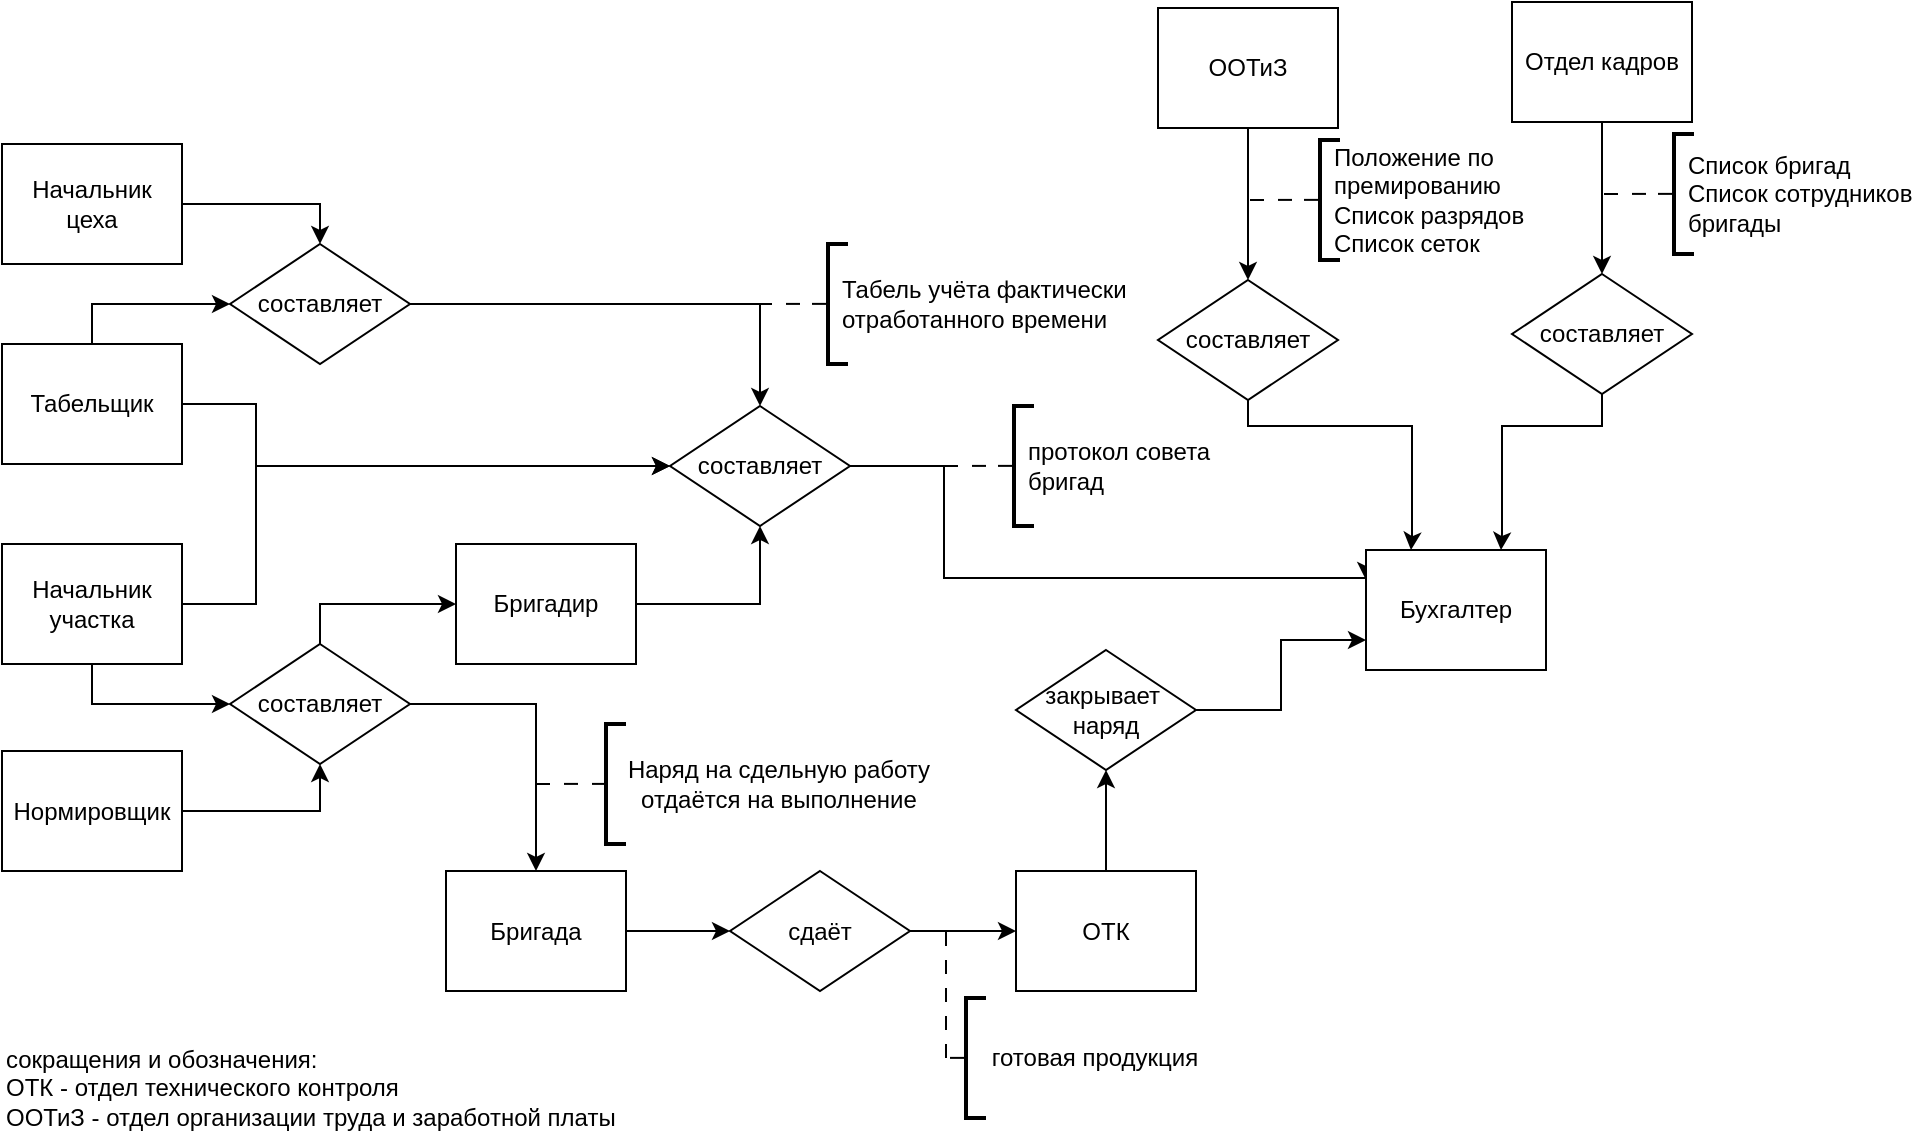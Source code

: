 <mxfile version="21.1.9">
  <diagram name="Страница 1" id="g7hItGuCO9n9A_HVerBK">
    <mxGraphModel dx="2322" dy="1328" grid="1" gridSize="1" guides="1" tooltips="1" connect="1" arrows="1" fold="1" page="1" pageScale="1" pageWidth="1169" pageHeight="827" math="0" shadow="0">
      <root>
        <mxCell id="0" />
        <mxCell id="1" parent="0" />
        <mxCell id="ix1GQp_pvSneYi3U-9aM-10" style="edgeStyle=orthogonalEdgeStyle;rounded=0;orthogonalLoop=1;jettySize=auto;html=1;exitX=1;exitY=0.5;exitDx=0;exitDy=0;entryX=0.5;entryY=0;entryDx=0;entryDy=0;" parent="1" source="ix1GQp_pvSneYi3U-9aM-1" target="ix1GQp_pvSneYi3U-9aM-5" edge="1">
          <mxGeometry relative="1" as="geometry" />
        </mxCell>
        <mxCell id="ix1GQp_pvSneYi3U-9aM-1" value="Начальник &lt;br&gt;цеха" style="rounded=0;whiteSpace=wrap;html=1;" parent="1" vertex="1">
          <mxGeometry x="120" y="80" width="90" height="60" as="geometry" />
        </mxCell>
        <mxCell id="ix1GQp_pvSneYi3U-9aM-9" style="edgeStyle=orthogonalEdgeStyle;rounded=0;orthogonalLoop=1;jettySize=auto;html=1;exitX=0.5;exitY=0;exitDx=0;exitDy=0;entryX=0;entryY=0.5;entryDx=0;entryDy=0;" parent="1" source="ix1GQp_pvSneYi3U-9aM-2" target="ix1GQp_pvSneYi3U-9aM-5" edge="1">
          <mxGeometry relative="1" as="geometry" />
        </mxCell>
        <mxCell id="xffSmgXF6JpHPg7I-Bpe-1" style="edgeStyle=orthogonalEdgeStyle;rounded=0;orthogonalLoop=1;jettySize=auto;html=1;entryX=0;entryY=0.5;entryDx=0;entryDy=0;" edge="1" parent="1" source="ix1GQp_pvSneYi3U-9aM-2" target="ix1GQp_pvSneYi3U-9aM-6">
          <mxGeometry relative="1" as="geometry">
            <Array as="points">
              <mxPoint x="247" y="210" />
              <mxPoint x="247" y="241" />
            </Array>
          </mxGeometry>
        </mxCell>
        <mxCell id="ix1GQp_pvSneYi3U-9aM-2" value="Табельщик" style="rounded=0;whiteSpace=wrap;html=1;" parent="1" vertex="1">
          <mxGeometry x="120" y="180" width="90" height="60" as="geometry" />
        </mxCell>
        <mxCell id="ix1GQp_pvSneYi3U-9aM-17" style="edgeStyle=orthogonalEdgeStyle;rounded=0;orthogonalLoop=1;jettySize=auto;html=1;exitX=0.5;exitY=1;exitDx=0;exitDy=0;entryX=0;entryY=0.5;entryDx=0;entryDy=0;" parent="1" source="ix1GQp_pvSneYi3U-9aM-3" target="ix1GQp_pvSneYi3U-9aM-7" edge="1">
          <mxGeometry relative="1" as="geometry" />
        </mxCell>
        <mxCell id="xffSmgXF6JpHPg7I-Bpe-2" style="edgeStyle=orthogonalEdgeStyle;rounded=0;orthogonalLoop=1;jettySize=auto;html=1;entryX=0;entryY=0.5;entryDx=0;entryDy=0;" edge="1" parent="1" source="ix1GQp_pvSneYi3U-9aM-3" target="ix1GQp_pvSneYi3U-9aM-6">
          <mxGeometry relative="1" as="geometry">
            <Array as="points">
              <mxPoint x="247" y="310" />
              <mxPoint x="247" y="241" />
            </Array>
          </mxGeometry>
        </mxCell>
        <mxCell id="ix1GQp_pvSneYi3U-9aM-3" value="Начальник &lt;br&gt;участка" style="rounded=0;whiteSpace=wrap;html=1;" parent="1" vertex="1">
          <mxGeometry x="120" y="280" width="90" height="60" as="geometry" />
        </mxCell>
        <mxCell id="ix1GQp_pvSneYi3U-9aM-18" style="edgeStyle=orthogonalEdgeStyle;rounded=0;orthogonalLoop=1;jettySize=auto;html=1;exitX=1;exitY=0.5;exitDx=0;exitDy=0;entryX=0.5;entryY=1;entryDx=0;entryDy=0;" parent="1" source="ix1GQp_pvSneYi3U-9aM-4" target="ix1GQp_pvSneYi3U-9aM-7" edge="1">
          <mxGeometry relative="1" as="geometry" />
        </mxCell>
        <mxCell id="ix1GQp_pvSneYi3U-9aM-4" value="Нормировщик" style="rounded=0;whiteSpace=wrap;html=1;" parent="1" vertex="1">
          <mxGeometry x="120" y="383.5" width="90" height="60" as="geometry" />
        </mxCell>
        <mxCell id="ix1GQp_pvSneYi3U-9aM-13" style="edgeStyle=orthogonalEdgeStyle;rounded=0;orthogonalLoop=1;jettySize=auto;html=1;exitX=1;exitY=0.5;exitDx=0;exitDy=0;entryX=0.5;entryY=0;entryDx=0;entryDy=0;" parent="1" source="ix1GQp_pvSneYi3U-9aM-5" target="ix1GQp_pvSneYi3U-9aM-6" edge="1">
          <mxGeometry relative="1" as="geometry" />
        </mxCell>
        <mxCell id="ix1GQp_pvSneYi3U-9aM-5" value="составляет" style="rhombus;whiteSpace=wrap;html=1;" parent="1" vertex="1">
          <mxGeometry x="234" y="130" width="90" height="60" as="geometry" />
        </mxCell>
        <mxCell id="xffSmgXF6JpHPg7I-Bpe-3" style="edgeStyle=orthogonalEdgeStyle;rounded=0;orthogonalLoop=1;jettySize=auto;html=1;entryX=0;entryY=0.25;entryDx=0;entryDy=0;" edge="1" parent="1" source="ix1GQp_pvSneYi3U-9aM-6" target="jKgqS1nS0cL-szDSyo07-19">
          <mxGeometry relative="1" as="geometry">
            <Array as="points">
              <mxPoint x="591" y="241" />
              <mxPoint x="591" y="297" />
            </Array>
          </mxGeometry>
        </mxCell>
        <mxCell id="ix1GQp_pvSneYi3U-9aM-6" value="составляет" style="rhombus;whiteSpace=wrap;html=1;" parent="1" vertex="1">
          <mxGeometry x="454" y="211" width="90" height="60" as="geometry" />
        </mxCell>
        <mxCell id="ix1GQp_pvSneYi3U-9aM-16" style="edgeStyle=orthogonalEdgeStyle;rounded=0;orthogonalLoop=1;jettySize=auto;html=1;exitX=0.5;exitY=0;exitDx=0;exitDy=0;entryX=0;entryY=0.5;entryDx=0;entryDy=0;" parent="1" source="ix1GQp_pvSneYi3U-9aM-7" target="ix1GQp_pvSneYi3U-9aM-14" edge="1">
          <mxGeometry relative="1" as="geometry" />
        </mxCell>
        <mxCell id="ix1GQp_pvSneYi3U-9aM-20" style="edgeStyle=orthogonalEdgeStyle;rounded=0;orthogonalLoop=1;jettySize=auto;html=1;exitX=1;exitY=0.5;exitDx=0;exitDy=0;entryX=0.5;entryY=0;entryDx=0;entryDy=0;" parent="1" source="ix1GQp_pvSneYi3U-9aM-7" target="ix1GQp_pvSneYi3U-9aM-19" edge="1">
          <mxGeometry relative="1" as="geometry" />
        </mxCell>
        <mxCell id="ix1GQp_pvSneYi3U-9aM-7" value="составляет" style="rhombus;whiteSpace=wrap;html=1;" parent="1" vertex="1">
          <mxGeometry x="234" y="330" width="90" height="60" as="geometry" />
        </mxCell>
        <mxCell id="ix1GQp_pvSneYi3U-9aM-15" style="edgeStyle=orthogonalEdgeStyle;rounded=0;orthogonalLoop=1;jettySize=auto;html=1;exitX=1;exitY=0.5;exitDx=0;exitDy=0;entryX=0.5;entryY=1;entryDx=0;entryDy=0;" parent="1" source="ix1GQp_pvSneYi3U-9aM-14" target="ix1GQp_pvSneYi3U-9aM-6" edge="1">
          <mxGeometry relative="1" as="geometry" />
        </mxCell>
        <mxCell id="ix1GQp_pvSneYi3U-9aM-14" value="Бригадир" style="rounded=0;whiteSpace=wrap;html=1;" parent="1" vertex="1">
          <mxGeometry x="347" y="280" width="90" height="60" as="geometry" />
        </mxCell>
        <mxCell id="jKgqS1nS0cL-szDSyo07-3" style="edgeStyle=orthogonalEdgeStyle;rounded=0;orthogonalLoop=1;jettySize=auto;html=1;exitX=1;exitY=0.5;exitDx=0;exitDy=0;entryX=0;entryY=0.5;entryDx=0;entryDy=0;" parent="1" source="ix1GQp_pvSneYi3U-9aM-19" target="jKgqS1nS0cL-szDSyo07-2" edge="1">
          <mxGeometry relative="1" as="geometry" />
        </mxCell>
        <mxCell id="ix1GQp_pvSneYi3U-9aM-19" value="Бригада" style="rounded=0;whiteSpace=wrap;html=1;" parent="1" vertex="1">
          <mxGeometry x="342" y="443.5" width="90" height="60" as="geometry" />
        </mxCell>
        <mxCell id="ix1GQp_pvSneYi3U-9aM-22" value="" style="strokeWidth=2;html=1;shape=mxgraph.flowchart.annotation_1;align=left;pointerEvents=1;" parent="1" vertex="1">
          <mxGeometry x="422" y="370" width="10" height="60" as="geometry" />
        </mxCell>
        <mxCell id="ix1GQp_pvSneYi3U-9aM-23" value="" style="endArrow=none;html=1;rounded=0;" parent="1" edge="1">
          <mxGeometry width="50" height="50" relative="1" as="geometry">
            <mxPoint x="392" y="400" as="sourcePoint" />
            <mxPoint x="394" y="400" as="targetPoint" />
            <Array as="points">
              <mxPoint x="387" y="400" />
            </Array>
          </mxGeometry>
        </mxCell>
        <mxCell id="ix1GQp_pvSneYi3U-9aM-25" value="" style="endArrow=none;html=1;rounded=0;" parent="1" edge="1">
          <mxGeometry width="50" height="50" relative="1" as="geometry">
            <mxPoint x="401" y="399.95" as="sourcePoint" />
            <mxPoint x="408" y="399.95" as="targetPoint" />
          </mxGeometry>
        </mxCell>
        <mxCell id="ix1GQp_pvSneYi3U-9aM-26" value="" style="endArrow=none;html=1;rounded=0;" parent="1" edge="1">
          <mxGeometry width="50" height="50" relative="1" as="geometry">
            <mxPoint x="415" y="399.95" as="sourcePoint" />
            <mxPoint x="422" y="399.95" as="targetPoint" />
          </mxGeometry>
        </mxCell>
        <mxCell id="jKgqS1nS0cL-szDSyo07-1" value="Наряд на сдельную работу&lt;br&gt;отдаётся на выполнение" style="text;html=1;strokeColor=none;fillColor=none;align=center;verticalAlign=middle;whiteSpace=wrap;rounded=0;" parent="1" vertex="1">
          <mxGeometry x="414" y="385" width="189" height="30" as="geometry" />
        </mxCell>
        <mxCell id="jKgqS1nS0cL-szDSyo07-5" style="edgeStyle=orthogonalEdgeStyle;rounded=0;orthogonalLoop=1;jettySize=auto;html=1;exitX=1;exitY=0.5;exitDx=0;exitDy=0;entryX=0;entryY=0.5;entryDx=0;entryDy=0;" parent="1" source="jKgqS1nS0cL-szDSyo07-2" target="jKgqS1nS0cL-szDSyo07-4" edge="1">
          <mxGeometry relative="1" as="geometry" />
        </mxCell>
        <mxCell id="jKgqS1nS0cL-szDSyo07-2" value="сдаёт" style="rhombus;whiteSpace=wrap;html=1;" parent="1" vertex="1">
          <mxGeometry x="484" y="443.5" width="90" height="60" as="geometry" />
        </mxCell>
        <mxCell id="jKgqS1nS0cL-szDSyo07-18" style="edgeStyle=orthogonalEdgeStyle;rounded=0;orthogonalLoop=1;jettySize=auto;html=1;exitX=0.5;exitY=0;exitDx=0;exitDy=0;entryX=0.5;entryY=1;entryDx=0;entryDy=0;" parent="1" source="jKgqS1nS0cL-szDSyo07-4" target="jKgqS1nS0cL-szDSyo07-17" edge="1">
          <mxGeometry relative="1" as="geometry" />
        </mxCell>
        <mxCell id="jKgqS1nS0cL-szDSyo07-4" value="ОТК" style="rounded=0;whiteSpace=wrap;html=1;" parent="1" vertex="1">
          <mxGeometry x="627" y="443.5" width="90" height="60" as="geometry" />
        </mxCell>
        <mxCell id="jKgqS1nS0cL-szDSyo07-6" value="" style="strokeWidth=2;html=1;shape=mxgraph.flowchart.annotation_1;align=left;pointerEvents=1;" parent="1" vertex="1">
          <mxGeometry x="602" y="507" width="10" height="60" as="geometry" />
        </mxCell>
        <mxCell id="jKgqS1nS0cL-szDSyo07-7" value="готовая продукция" style="text;html=1;strokeColor=none;fillColor=none;align=center;verticalAlign=middle;whiteSpace=wrap;rounded=0;" parent="1" vertex="1">
          <mxGeometry x="594" y="522" width="145" height="30" as="geometry" />
        </mxCell>
        <mxCell id="jKgqS1nS0cL-szDSyo07-9" value="" style="endArrow=none;html=1;rounded=0;" parent="1" edge="1">
          <mxGeometry width="50" height="50" relative="1" as="geometry">
            <mxPoint x="594" y="536.94" as="sourcePoint" />
            <mxPoint x="601" y="536.94" as="targetPoint" />
          </mxGeometry>
        </mxCell>
        <mxCell id="jKgqS1nS0cL-szDSyo07-10" value="" style="endArrow=none;html=1;rounded=0;" parent="1" edge="1">
          <mxGeometry width="50" height="50" relative="1" as="geometry">
            <mxPoint x="592" y="530" as="sourcePoint" />
            <mxPoint x="592" y="536.942" as="targetPoint" />
          </mxGeometry>
        </mxCell>
        <mxCell id="jKgqS1nS0cL-szDSyo07-12" value="" style="endArrow=none;html=1;rounded=0;" parent="1" edge="1">
          <mxGeometry width="50" height="50" relative="1" as="geometry">
            <mxPoint x="592" y="516" as="sourcePoint" />
            <mxPoint x="592" y="522.942" as="targetPoint" />
          </mxGeometry>
        </mxCell>
        <mxCell id="jKgqS1nS0cL-szDSyo07-13" value="" style="endArrow=none;html=1;rounded=0;" parent="1" edge="1">
          <mxGeometry width="50" height="50" relative="1" as="geometry">
            <mxPoint x="592" y="502" as="sourcePoint" />
            <mxPoint x="592" y="508.942" as="targetPoint" />
          </mxGeometry>
        </mxCell>
        <mxCell id="jKgqS1nS0cL-szDSyo07-14" value="" style="endArrow=none;html=1;rounded=0;" parent="1" edge="1">
          <mxGeometry width="50" height="50" relative="1" as="geometry">
            <mxPoint x="592" y="488" as="sourcePoint" />
            <mxPoint x="592" y="494.942" as="targetPoint" />
          </mxGeometry>
        </mxCell>
        <mxCell id="jKgqS1nS0cL-szDSyo07-15" value="" style="endArrow=none;html=1;rounded=0;" parent="1" edge="1">
          <mxGeometry width="50" height="50" relative="1" as="geometry">
            <mxPoint x="592" y="474" as="sourcePoint" />
            <mxPoint x="592" y="480.942" as="targetPoint" />
          </mxGeometry>
        </mxCell>
        <mxCell id="jKgqS1nS0cL-szDSyo07-16" value="" style="endArrow=none;html=1;rounded=0;" parent="1" edge="1">
          <mxGeometry width="50" height="50" relative="1" as="geometry">
            <mxPoint x="644" y="473" as="sourcePoint" />
            <mxPoint x="644" y="473.942" as="targetPoint" />
          </mxGeometry>
        </mxCell>
        <mxCell id="jKgqS1nS0cL-szDSyo07-20" style="edgeStyle=orthogonalEdgeStyle;rounded=0;orthogonalLoop=1;jettySize=auto;html=1;exitX=1;exitY=0.5;exitDx=0;exitDy=0;entryX=0;entryY=0.75;entryDx=0;entryDy=0;" parent="1" source="jKgqS1nS0cL-szDSyo07-17" target="jKgqS1nS0cL-szDSyo07-19" edge="1">
          <mxGeometry relative="1" as="geometry" />
        </mxCell>
        <mxCell id="jKgqS1nS0cL-szDSyo07-17" value="закрывает&amp;nbsp;&lt;br&gt;наряд" style="rhombus;whiteSpace=wrap;html=1;" parent="1" vertex="1">
          <mxGeometry x="627" y="333" width="90" height="60" as="geometry" />
        </mxCell>
        <mxCell id="jKgqS1nS0cL-szDSyo07-19" value="Бухгалтер" style="rounded=0;whiteSpace=wrap;html=1;" parent="1" vertex="1">
          <mxGeometry x="802" y="283" width="90" height="60" as="geometry" />
        </mxCell>
        <mxCell id="jKgqS1nS0cL-szDSyo07-24" value="" style="strokeWidth=2;html=1;shape=mxgraph.flowchart.annotation_1;align=left;pointerEvents=1;" parent="1" vertex="1">
          <mxGeometry x="533" y="130" width="10" height="60" as="geometry" />
        </mxCell>
        <mxCell id="jKgqS1nS0cL-szDSyo07-25" value="" style="endArrow=none;html=1;rounded=0;" parent="1" edge="1">
          <mxGeometry width="50" height="50" relative="1" as="geometry">
            <mxPoint x="503" y="160" as="sourcePoint" />
            <mxPoint x="505" y="160" as="targetPoint" />
            <Array as="points">
              <mxPoint x="498" y="160" />
            </Array>
          </mxGeometry>
        </mxCell>
        <mxCell id="jKgqS1nS0cL-szDSyo07-26" value="" style="endArrow=none;html=1;rounded=0;" parent="1" edge="1">
          <mxGeometry width="50" height="50" relative="1" as="geometry">
            <mxPoint x="512" y="159.95" as="sourcePoint" />
            <mxPoint x="519" y="159.95" as="targetPoint" />
          </mxGeometry>
        </mxCell>
        <mxCell id="jKgqS1nS0cL-szDSyo07-27" value="" style="endArrow=none;html=1;rounded=0;" parent="1" edge="1">
          <mxGeometry width="50" height="50" relative="1" as="geometry">
            <mxPoint x="525" y="159.94" as="sourcePoint" />
            <mxPoint x="532" y="159.94" as="targetPoint" />
          </mxGeometry>
        </mxCell>
        <mxCell id="jKgqS1nS0cL-szDSyo07-28" value="Табель учёта фактически отработанного времени" style="text;html=1;strokeColor=none;fillColor=none;align=left;verticalAlign=middle;whiteSpace=wrap;rounded=0;" parent="1" vertex="1">
          <mxGeometry x="538" y="145" width="155" height="30" as="geometry" />
        </mxCell>
        <mxCell id="jKgqS1nS0cL-szDSyo07-29" value="" style="strokeWidth=2;html=1;shape=mxgraph.flowchart.annotation_1;align=left;pointerEvents=1;" parent="1" vertex="1">
          <mxGeometry x="626" y="211" width="10" height="60" as="geometry" />
        </mxCell>
        <mxCell id="jKgqS1nS0cL-szDSyo07-30" value="" style="endArrow=none;html=1;rounded=0;" parent="1" edge="1">
          <mxGeometry width="50" height="50" relative="1" as="geometry">
            <mxPoint x="596" y="241" as="sourcePoint" />
            <mxPoint x="598" y="241" as="targetPoint" />
            <Array as="points">
              <mxPoint x="591" y="241" />
            </Array>
          </mxGeometry>
        </mxCell>
        <mxCell id="jKgqS1nS0cL-szDSyo07-31" value="" style="endArrow=none;html=1;rounded=0;" parent="1" edge="1">
          <mxGeometry width="50" height="50" relative="1" as="geometry">
            <mxPoint x="605" y="240.95" as="sourcePoint" />
            <mxPoint x="612" y="240.95" as="targetPoint" />
          </mxGeometry>
        </mxCell>
        <mxCell id="jKgqS1nS0cL-szDSyo07-32" value="" style="endArrow=none;html=1;rounded=0;" parent="1" edge="1">
          <mxGeometry width="50" height="50" relative="1" as="geometry">
            <mxPoint x="618" y="240.94" as="sourcePoint" />
            <mxPoint x="625" y="240.94" as="targetPoint" />
          </mxGeometry>
        </mxCell>
        <mxCell id="jKgqS1nS0cL-szDSyo07-33" value="протокол совета &lt;br&gt;бригад" style="text;html=1;strokeColor=none;fillColor=none;align=left;verticalAlign=middle;whiteSpace=wrap;rounded=0;" parent="1" vertex="1">
          <mxGeometry x="631" y="226" width="155" height="30" as="geometry" />
        </mxCell>
        <mxCell id="jKgqS1nS0cL-szDSyo07-37" style="edgeStyle=orthogonalEdgeStyle;rounded=0;orthogonalLoop=1;jettySize=auto;html=1;exitX=0.5;exitY=1;exitDx=0;exitDy=0;entryX=0.5;entryY=0;entryDx=0;entryDy=0;" parent="1" source="jKgqS1nS0cL-szDSyo07-34" target="jKgqS1nS0cL-szDSyo07-35" edge="1">
          <mxGeometry relative="1" as="geometry" />
        </mxCell>
        <mxCell id="jKgqS1nS0cL-szDSyo07-34" value="ООТиЗ" style="rounded=0;whiteSpace=wrap;html=1;" parent="1" vertex="1">
          <mxGeometry x="698" y="12" width="90" height="60" as="geometry" />
        </mxCell>
        <mxCell id="jKgqS1nS0cL-szDSyo07-36" style="edgeStyle=orthogonalEdgeStyle;rounded=0;orthogonalLoop=1;jettySize=auto;html=1;exitX=0.5;exitY=1;exitDx=0;exitDy=0;entryX=0.25;entryY=0;entryDx=0;entryDy=0;" parent="1" source="jKgqS1nS0cL-szDSyo07-35" target="jKgqS1nS0cL-szDSyo07-19" edge="1">
          <mxGeometry relative="1" as="geometry">
            <Array as="points">
              <mxPoint x="743" y="221" />
              <mxPoint x="825" y="221" />
              <mxPoint x="825" y="277" />
              <mxPoint x="825" y="277" />
            </Array>
          </mxGeometry>
        </mxCell>
        <mxCell id="jKgqS1nS0cL-szDSyo07-35" value="составляет" style="rhombus;whiteSpace=wrap;html=1;" parent="1" vertex="1">
          <mxGeometry x="698" y="148" width="90" height="60" as="geometry" />
        </mxCell>
        <mxCell id="jKgqS1nS0cL-szDSyo07-40" value="" style="strokeWidth=2;html=1;shape=mxgraph.flowchart.annotation_1;align=left;pointerEvents=1;" parent="1" vertex="1">
          <mxGeometry x="779" y="78" width="10" height="60" as="geometry" />
        </mxCell>
        <mxCell id="jKgqS1nS0cL-szDSyo07-41" value="" style="endArrow=none;html=1;rounded=0;" parent="1" edge="1">
          <mxGeometry width="50" height="50" relative="1" as="geometry">
            <mxPoint x="749" y="108" as="sourcePoint" />
            <mxPoint x="751" y="108" as="targetPoint" />
            <Array as="points">
              <mxPoint x="744" y="108" />
            </Array>
          </mxGeometry>
        </mxCell>
        <mxCell id="jKgqS1nS0cL-szDSyo07-42" value="" style="endArrow=none;html=1;rounded=0;" parent="1" edge="1">
          <mxGeometry width="50" height="50" relative="1" as="geometry">
            <mxPoint x="758" y="107.95" as="sourcePoint" />
            <mxPoint x="765" y="107.95" as="targetPoint" />
          </mxGeometry>
        </mxCell>
        <mxCell id="jKgqS1nS0cL-szDSyo07-43" value="" style="endArrow=none;html=1;rounded=0;" parent="1" edge="1">
          <mxGeometry width="50" height="50" relative="1" as="geometry">
            <mxPoint x="771" y="107.94" as="sourcePoint" />
            <mxPoint x="778" y="107.94" as="targetPoint" />
          </mxGeometry>
        </mxCell>
        <mxCell id="jKgqS1nS0cL-szDSyo07-44" value="Положение по&lt;br&gt;премированию&lt;br&gt;Список разрядов&lt;br&gt;Список сеток" style="text;html=1;strokeColor=none;fillColor=none;align=left;verticalAlign=middle;whiteSpace=wrap;rounded=0;" parent="1" vertex="1">
          <mxGeometry x="784" y="93" width="155" height="30" as="geometry" />
        </mxCell>
        <mxCell id="jKgqS1nS0cL-szDSyo07-46" style="edgeStyle=orthogonalEdgeStyle;rounded=0;orthogonalLoop=1;jettySize=auto;html=1;exitX=0.5;exitY=1;exitDx=0;exitDy=0;entryX=0.5;entryY=0;entryDx=0;entryDy=0;" parent="1" source="jKgqS1nS0cL-szDSyo07-47" target="jKgqS1nS0cL-szDSyo07-48" edge="1">
          <mxGeometry relative="1" as="geometry" />
        </mxCell>
        <mxCell id="jKgqS1nS0cL-szDSyo07-47" value="Отдел кадров" style="rounded=0;whiteSpace=wrap;html=1;" parent="1" vertex="1">
          <mxGeometry x="875" y="9" width="90" height="60" as="geometry" />
        </mxCell>
        <mxCell id="jKgqS1nS0cL-szDSyo07-54" style="edgeStyle=orthogonalEdgeStyle;rounded=0;orthogonalLoop=1;jettySize=auto;html=1;entryX=0.75;entryY=0;entryDx=0;entryDy=0;" parent="1" source="jKgqS1nS0cL-szDSyo07-48" target="jKgqS1nS0cL-szDSyo07-19" edge="1">
          <mxGeometry relative="1" as="geometry">
            <Array as="points">
              <mxPoint x="920" y="221" />
              <mxPoint x="870" y="221" />
              <mxPoint x="870" y="275" />
              <mxPoint x="870" y="275" />
            </Array>
          </mxGeometry>
        </mxCell>
        <mxCell id="jKgqS1nS0cL-szDSyo07-48" value="составляет" style="rhombus;whiteSpace=wrap;html=1;" parent="1" vertex="1">
          <mxGeometry x="875" y="145" width="90" height="60" as="geometry" />
        </mxCell>
        <mxCell id="jKgqS1nS0cL-szDSyo07-49" value="" style="strokeWidth=2;html=1;shape=mxgraph.flowchart.annotation_1;align=left;pointerEvents=1;" parent="1" vertex="1">
          <mxGeometry x="956" y="75" width="10" height="60" as="geometry" />
        </mxCell>
        <mxCell id="jKgqS1nS0cL-szDSyo07-50" value="" style="endArrow=none;html=1;rounded=0;" parent="1" edge="1">
          <mxGeometry width="50" height="50" relative="1" as="geometry">
            <mxPoint x="926" y="105" as="sourcePoint" />
            <mxPoint x="928" y="105" as="targetPoint" />
            <Array as="points">
              <mxPoint x="921" y="105" />
            </Array>
          </mxGeometry>
        </mxCell>
        <mxCell id="jKgqS1nS0cL-szDSyo07-51" value="" style="endArrow=none;html=1;rounded=0;" parent="1" edge="1">
          <mxGeometry width="50" height="50" relative="1" as="geometry">
            <mxPoint x="935" y="104.95" as="sourcePoint" />
            <mxPoint x="942" y="104.95" as="targetPoint" />
          </mxGeometry>
        </mxCell>
        <mxCell id="jKgqS1nS0cL-szDSyo07-52" value="" style="endArrow=none;html=1;rounded=0;" parent="1" edge="1">
          <mxGeometry width="50" height="50" relative="1" as="geometry">
            <mxPoint x="948" y="104.94" as="sourcePoint" />
            <mxPoint x="955" y="104.94" as="targetPoint" />
          </mxGeometry>
        </mxCell>
        <mxCell id="jKgqS1nS0cL-szDSyo07-53" value="Список бригад&lt;br&gt;Список сотрудников&lt;br&gt;бригады" style="text;html=1;strokeColor=none;fillColor=none;align=left;verticalAlign=middle;whiteSpace=wrap;rounded=0;" parent="1" vertex="1">
          <mxGeometry x="961" y="90" width="121" height="30" as="geometry" />
        </mxCell>
        <mxCell id="jKgqS1nS0cL-szDSyo07-55" value="сокращения и обозначения:&lt;br&gt;ОТК - отдел технического контроля&lt;br&gt;&lt;div style=&quot;&quot;&gt;&lt;span style=&quot;background-color: initial;&quot;&gt;ООТиЗ - отдел организации труда и заработной платы&lt;/span&gt;&lt;/div&gt;" style="text;html=1;strokeColor=none;fillColor=none;align=left;verticalAlign=middle;whiteSpace=wrap;rounded=0;" parent="1" vertex="1">
          <mxGeometry x="120" y="530" width="385" height="44" as="geometry" />
        </mxCell>
      </root>
    </mxGraphModel>
  </diagram>
</mxfile>
